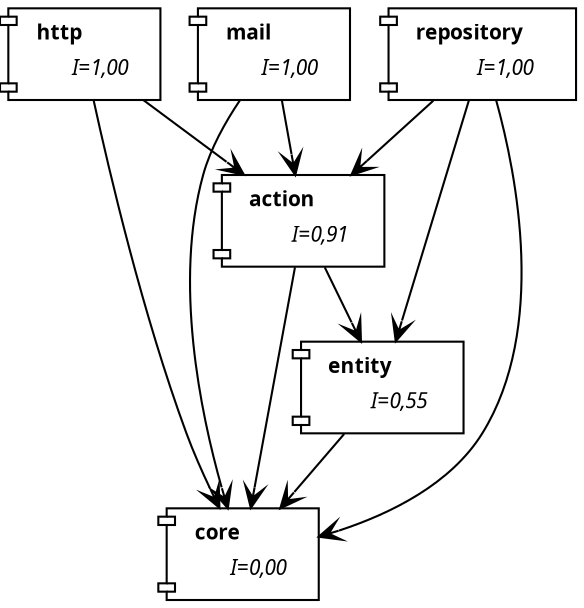 digraph G {
    

node [shape=plaintext fontname="Sans serif" fontsize="10"];

http [shape=component, label=<
 <table border="0">
  <tr>
    <td colspan="2"><b>http           </b></td>
  </tr>
  <tr>
    <td>&nbsp;</td>
    <td><i>I=1,00</i></td>
  </tr>
</table>
>]
mail [shape=component, label=<
 <table border="0">
  <tr>
    <td colspan="2"><b>mail           </b></td>
  </tr>
  <tr>
    <td>&nbsp;</td>
    <td><i>I=1,00</i></td>
  </tr>
</table>
>]
action [shape=component, label=<
 <table border="0">
  <tr>
    <td colspan="2"><b>action         </b></td>
  </tr>
  <tr>
    <td>&nbsp;</td>
    <td><i>I=0,91</i></td>
  </tr>
</table>
>]
entity [shape=component, label=<
 <table border="0">
  <tr>
    <td colspan="2"><b>entity         </b></td>
  </tr>
  <tr>
    <td>&nbsp;</td>
    <td><i>I=0,55</i></td>
  </tr>
</table>
>]
core [shape=component, label=<
 <table border="0">
  <tr>
    <td colspan="2"><b>core           </b></td>
  </tr>
  <tr>
    <td>&nbsp;</td>
    <td><i>I=0,00</i></td>
  </tr>
</table>
>]
repository [shape=component, label=<
 <table border="0">
  <tr>
    <td colspan="2"><b>repository     </b></td>
  </tr>
  <tr>
    <td>&nbsp;</td>
    <td><i>I=1,00</i></td>
  </tr>
</table>
>]


 http -> action [arrowhead="vee"];
 http -> core [arrowhead="vee"];
 action -> core [arrowhead="vee"];
 action -> entity [arrowhead="vee"];
 repository -> action [arrowhead="vee"];
 repository -> entity [arrowhead="vee"];
 repository -> core [arrowhead="vee"];
 mail -> action [arrowhead="vee"];
 mail -> core [arrowhead="vee"];
 entity -> core [arrowhead="vee"];

}

